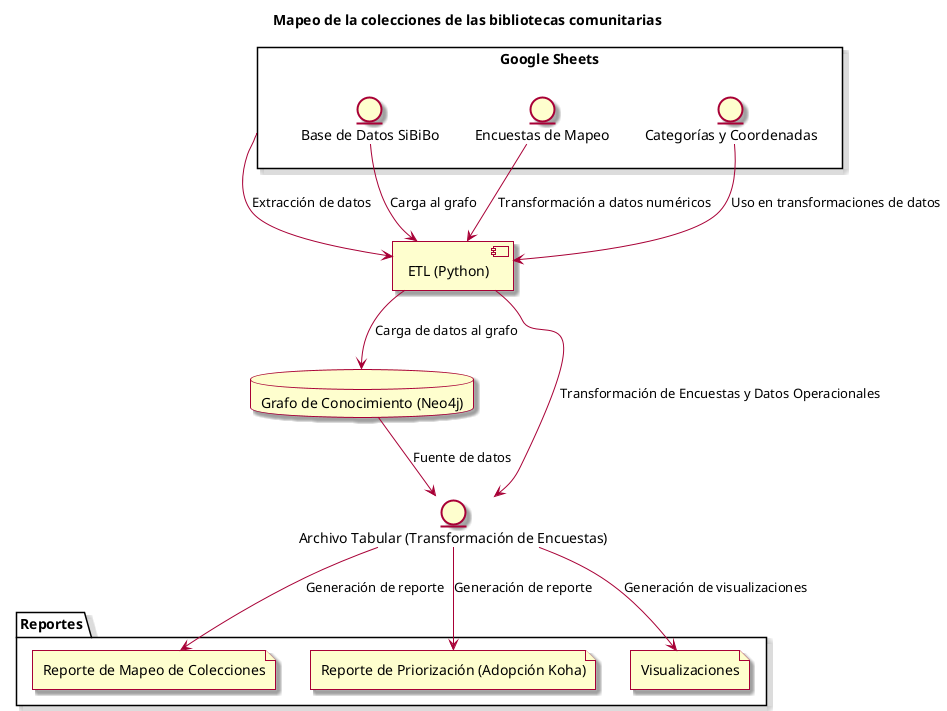 @startuml

skin rose

title "Mapeo de la colecciones de las bibliotecas comunitarias"

rectangle "Google Sheets" as GoogleSheets {
    entity "Base de Datos SiBiBo" as SiBiBo
    entity "Encuestas de Mapeo" as Encuestas
    entity "Categorías y Coordenadas" as Categorias
}

database "Grafo de Conocimiento (Neo4j)" as Neo4j
component "ETL (Python)" as PythonETL
entity "Archivo Tabular (Transformación de Encuestas)" as ArchivoTabular

folder "Reportes" {
    file "Reporte de Mapeo de Colecciones" as MapeoReporte
    file "Reporte de Priorización (Adopción Koha)" as PriorizacionReporte
    file "Visualizaciones" as Visualizaciones
}

GoogleSheets --> PythonETL : Extracción de datos

SiBiBo --> PythonETL : Carga al grafo
PythonETL --> Neo4j : Carga de datos al grafo

Neo4j --> ArchivoTabular: Fuente de datos
PythonETL --> ArchivoTabular : Transformación de Encuestas y Datos Operacionales
Encuestas --> PythonETL : Transformación a datos numéricos
Categorias --> PythonETL : Uso en transformaciones de datos

ArchivoTabular --> MapeoReporte : Generación de reporte
ArchivoTabular --> PriorizacionReporte : Generación de reporte
ArchivoTabular --> Visualizaciones : Generación de visualizaciones

@enduml
